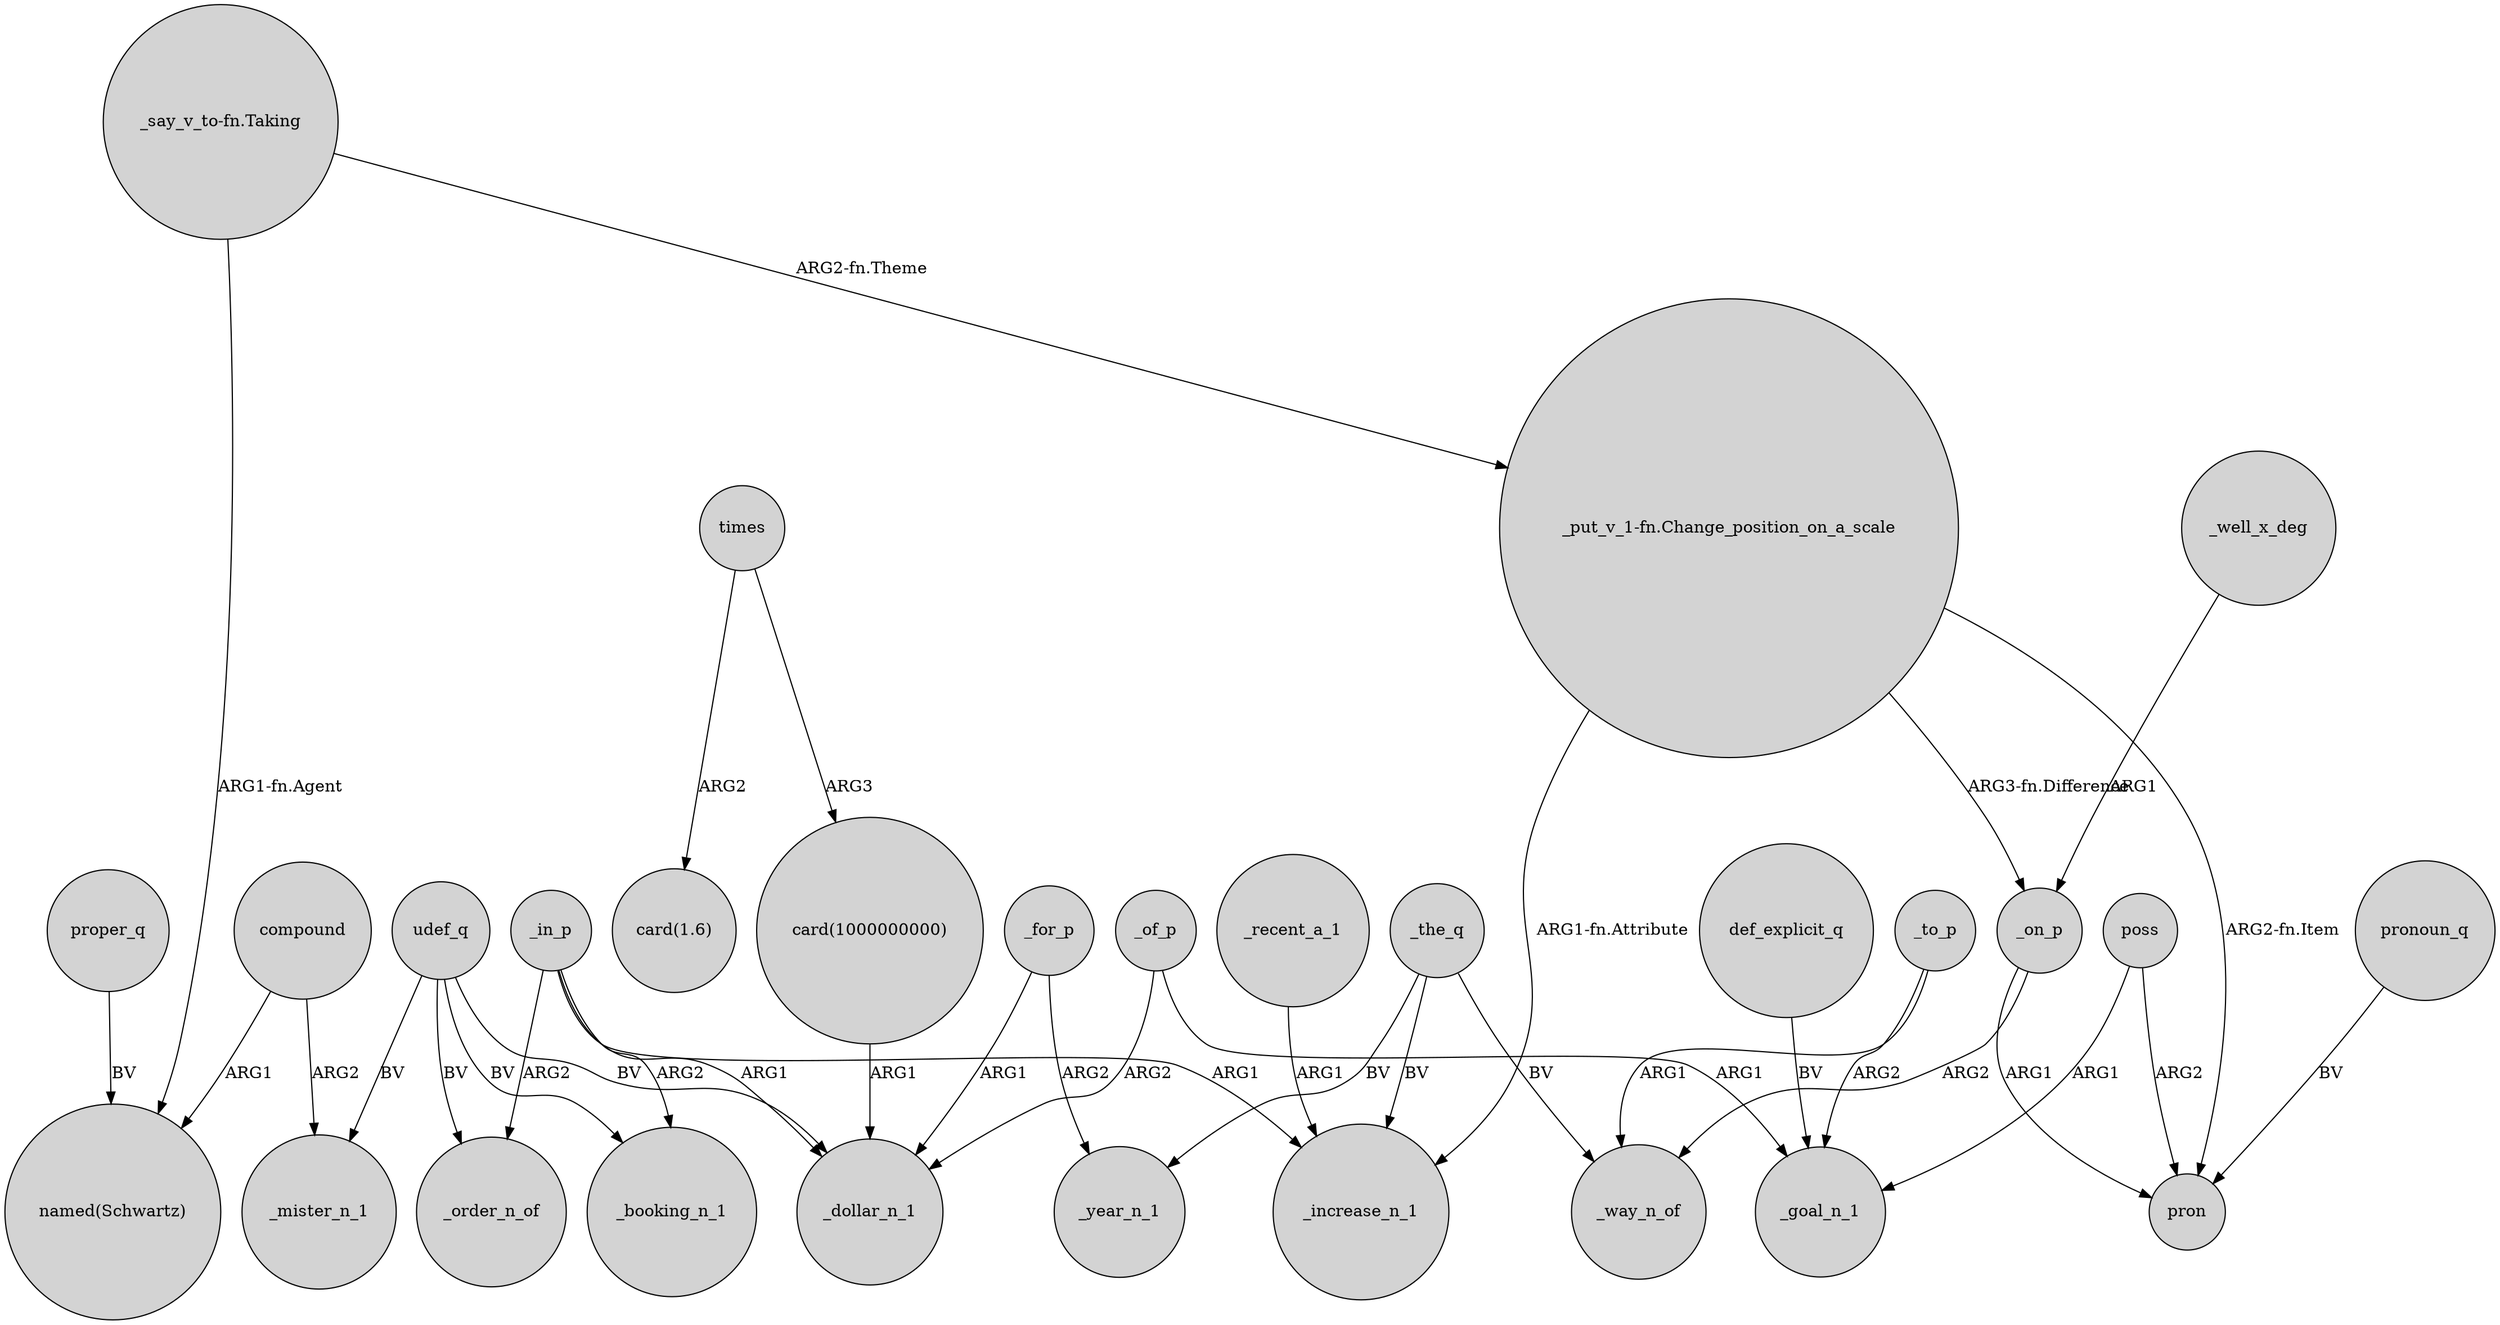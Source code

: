 digraph {
	node [shape=circle style=filled]
	compound -> "named(Schwartz)" [label=ARG1]
	"card(1000000000)" -> _dollar_n_1 [label=ARG1]
	"_put_v_1-fn.Change_position_on_a_scale" -> _on_p [label="ARG3-fn.Difference"]
	compound -> _mister_n_1 [label=ARG2]
	_to_p -> _way_n_of [label=ARG1]
	times -> "card(1.6)" [label=ARG2]
	_recent_a_1 -> _increase_n_1 [label=ARG1]
	_to_p -> _goal_n_1 [label=ARG2]
	_of_p -> _goal_n_1 [label=ARG1]
	proper_q -> "named(Schwartz)" [label=BV]
	udef_q -> _order_n_of [label=BV]
	_on_p -> _way_n_of [label=ARG2]
	udef_q -> _mister_n_1 [label=BV]
	times -> "card(1000000000)" [label=ARG3]
	def_explicit_q -> _goal_n_1 [label=BV]
	_in_p -> _order_n_of [label=ARG2]
	"_say_v_to-fn.Taking" -> "_put_v_1-fn.Change_position_on_a_scale" [label="ARG2-fn.Theme"]
	_on_p -> pron [label=ARG1]
	pronoun_q -> pron [label=BV]
	_in_p -> _dollar_n_1 [label=ARG1]
	poss -> pron [label=ARG2]
	"_put_v_1-fn.Change_position_on_a_scale" -> _increase_n_1 [label="ARG1-fn.Attribute"]
	poss -> _goal_n_1 [label=ARG1]
	_the_q -> _year_n_1 [label=BV]
	udef_q -> _booking_n_1 [label=BV]
	_the_q -> _way_n_of [label=BV]
	udef_q -> _dollar_n_1 [label=BV]
	_for_p -> _dollar_n_1 [label=ARG1]
	_in_p -> _booking_n_1 [label=ARG2]
	"_put_v_1-fn.Change_position_on_a_scale" -> pron [label="ARG2-fn.Item"]
	_well_x_deg -> _on_p [label=ARG1]
	"_say_v_to-fn.Taking" -> "named(Schwartz)" [label="ARG1-fn.Agent"]
	_for_p -> _year_n_1 [label=ARG2]
	_of_p -> _dollar_n_1 [label=ARG2]
	_the_q -> _increase_n_1 [label=BV]
	_in_p -> _increase_n_1 [label=ARG1]
}
